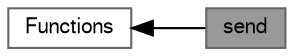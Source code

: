 digraph "send"
{
 // LATEX_PDF_SIZE
  bgcolor="transparent";
  edge [fontname=FreeSans,fontsize=10,labelfontname=FreeSans,labelfontsize=10];
  node [fontname=FreeSans,fontsize=10,shape=box,height=0.2,width=0.4];
  rankdir=LR;
  Node1 [label="send",height=0.2,width=0.4,color="gray40", fillcolor="grey60", style="filled", fontcolor="black",tooltip="Asynchronous sending function, used to send data on a TCP/UDP socket."];
  Node2 [label="Functions",height=0.2,width=0.4,color="grey40", fillcolor="white", style="filled",URL="$group___socket_a_p_i.html",tooltip=" "];
  Node2->Node1 [shape=plaintext, dir="back", style="solid"];
}
